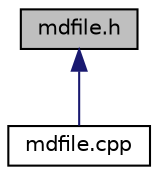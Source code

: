 digraph "mdfile.h"
{
 // LATEX_PDF_SIZE
  edge [fontname="Helvetica",fontsize="10",labelfontname="Helvetica",labelfontsize="10"];
  node [fontname="Helvetica",fontsize="10",shape=record];
  Node1 [label="mdfile.h",height=0.2,width=0.4,color="black", fillcolor="grey75", style="filled", fontcolor="black",tooltip="Описание класса Server."];
  Node1 -> Node2 [dir="back",color="midnightblue",fontsize="10",style="solid",fontname="Helvetica"];
  Node2 [label="mdfile.cpp",height=0.2,width=0.4,color="black", fillcolor="white", style="filled",URL="$mdfile_8cpp.html",tooltip="Файл взаимодействие с клиентом"];
}
